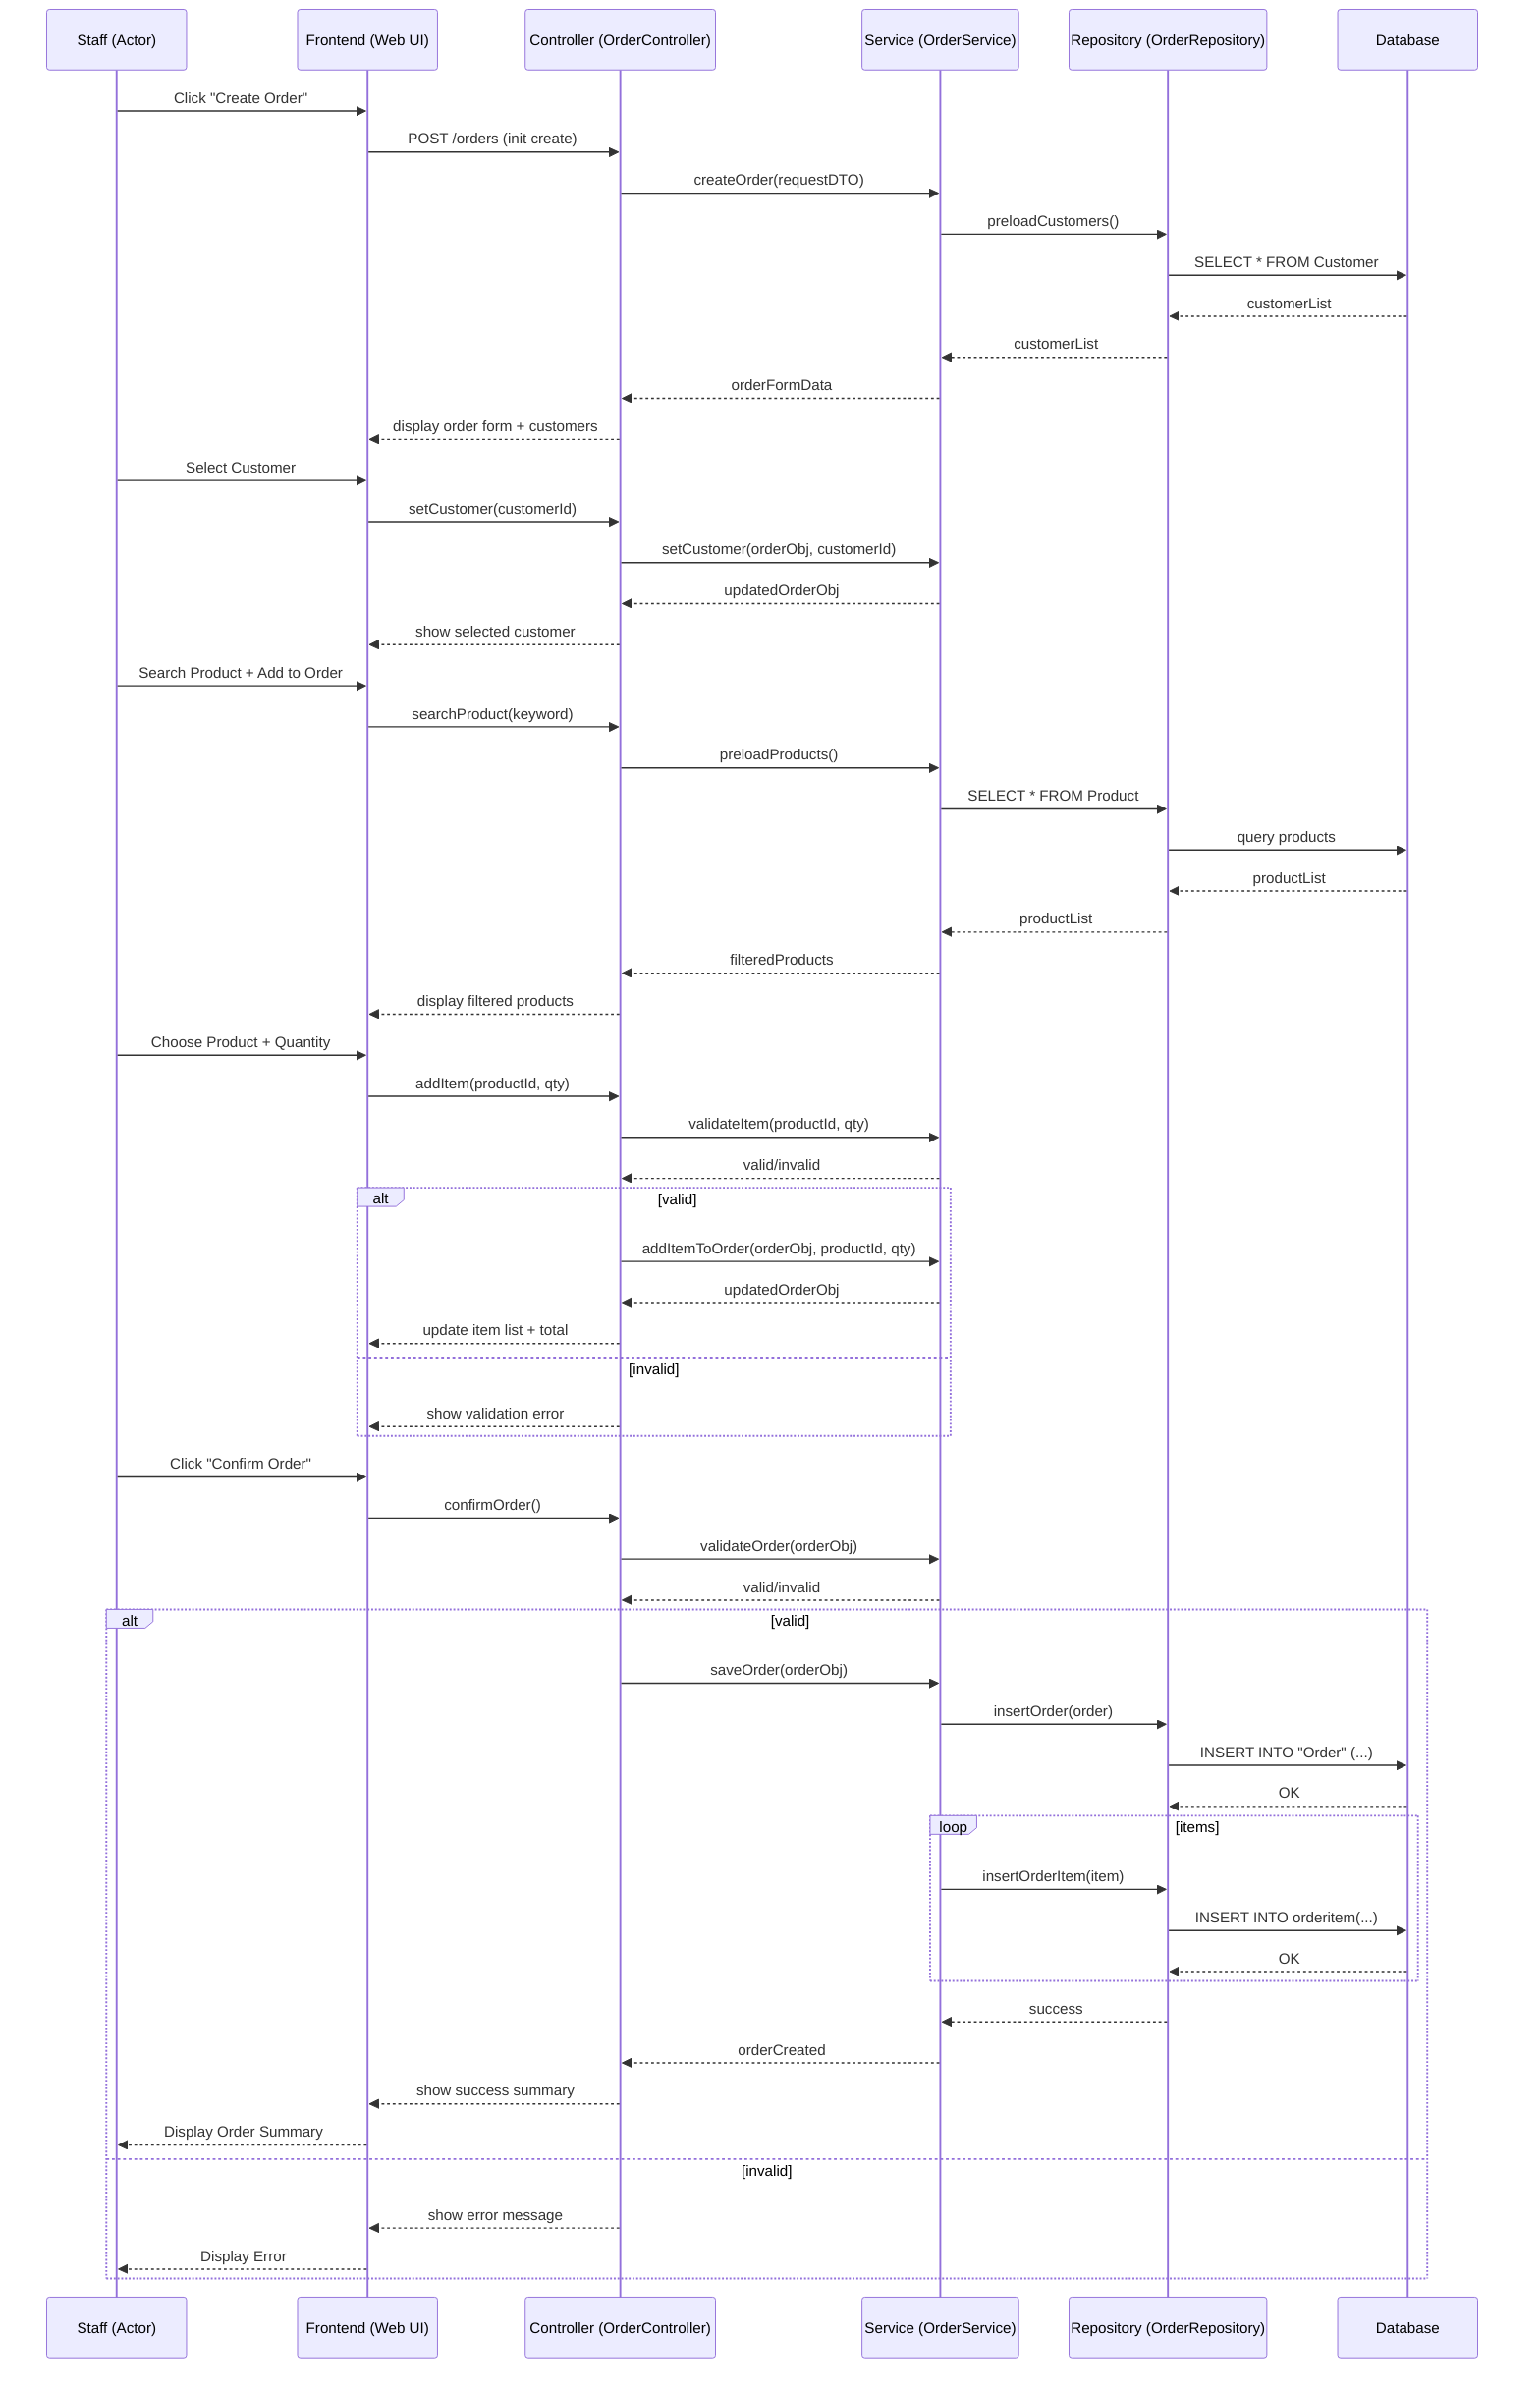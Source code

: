 sequenceDiagram
    participant A as Staff (Actor)
    participant F as Frontend (Web UI)
    participant C as Controller (OrderController)
    participant S as Service (OrderService)
    participant R as Repository (OrderRepository)
    participant DB as Database

    %% Step 1–2: เริ่มสร้าง Order
    A->>F: Click "Create Order"
    F->>C: POST /orders (init create)
    C->>S: createOrder(requestDTO)
    S->>R: preloadCustomers()
    R->>DB: SELECT * FROM Customer
    DB-->>R: customerList
    R-->>S: customerList
    S-->>C: orderFormData
    C-->>F: display order form + customers

    %% Step 3–8: เลือกลูกค้า
    A->>F: Select Customer
    F->>C: setCustomer(customerId)
    C->>S: setCustomer(orderObj, customerId)
    S-->>C: updatedOrderObj
    C-->>F: show selected customer

    %% Step 9–16: เพิ่มสินค้าในรายการ
    A->>F: Search Product + Add to Order
    F->>C: searchProduct(keyword)
    C->>S: preloadProducts()
    S->>R: SELECT * FROM Product
    R->>DB: query products
    DB-->>R: productList
    R-->>S: productList
    S-->>C: filteredProducts
    C-->>F: display filtered products

    A->>F: Choose Product + Quantity
    F->>C: addItem(productId, qty)
    C->>S: validateItem(productId, qty)
    S-->>C: valid/invalid
    alt valid
        C->>S: addItemToOrder(orderObj, productId, qty)
        S-->>C: updatedOrderObj
        C-->>F: update item list + total
    else invalid
        C-->>F: show validation error
    end

    %% Step 17–18: ตรวจสอบและยืนยัน
    A->>F: Click "Confirm Order"
    F->>C: confirmOrder()
    C->>S: validateOrder(orderObj)
    S-->>C: valid/invalid
    alt valid
        C->>S: saveOrder(orderObj)
        S->>R: insertOrder(order)
        R->>DB: INSERT INTO "Order" (...)
        DB-->>R: OK
        loop items
            S->>R: insertOrderItem(item)
            R->>DB: INSERT INTO orderitem(...)
            DB-->>R: OK
        end
        R-->>S: success
        S-->>C: orderCreated
        C-->>F: show success summary
        F-->>A: Display Order Summary
    else invalid
        C-->>F: show error message
        F-->>A: Display Error
    end